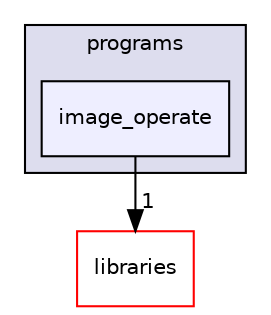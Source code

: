 digraph "xmipp/applications/programs/image_operate" {
  compound=true
  node [ fontsize="10", fontname="Helvetica"];
  edge [ labelfontsize="10", labelfontname="Helvetica"];
  subgraph clusterdir_592b16dc4070b933e5655da2b0d20bbb {
    graph [ bgcolor="#ddddee", pencolor="black", label="programs" fontname="Helvetica", fontsize="10", URL="dir_592b16dc4070b933e5655da2b0d20bbb.html"]
  dir_6051ed5ce1f8d2a3d1ddaf302387675e [shape=box, label="image_operate", style="filled", fillcolor="#eeeeff", pencolor="black", URL="dir_6051ed5ce1f8d2a3d1ddaf302387675e.html"];
  }
  dir_29dba3f3840f20df3b04d1972e99046b [shape=box label="libraries" fillcolor="white" style="filled" color="red" URL="dir_29dba3f3840f20df3b04d1972e99046b.html"];
  dir_6051ed5ce1f8d2a3d1ddaf302387675e->dir_29dba3f3840f20df3b04d1972e99046b [headlabel="1", labeldistance=1.5 headhref="dir_000088_000091.html"];
}
